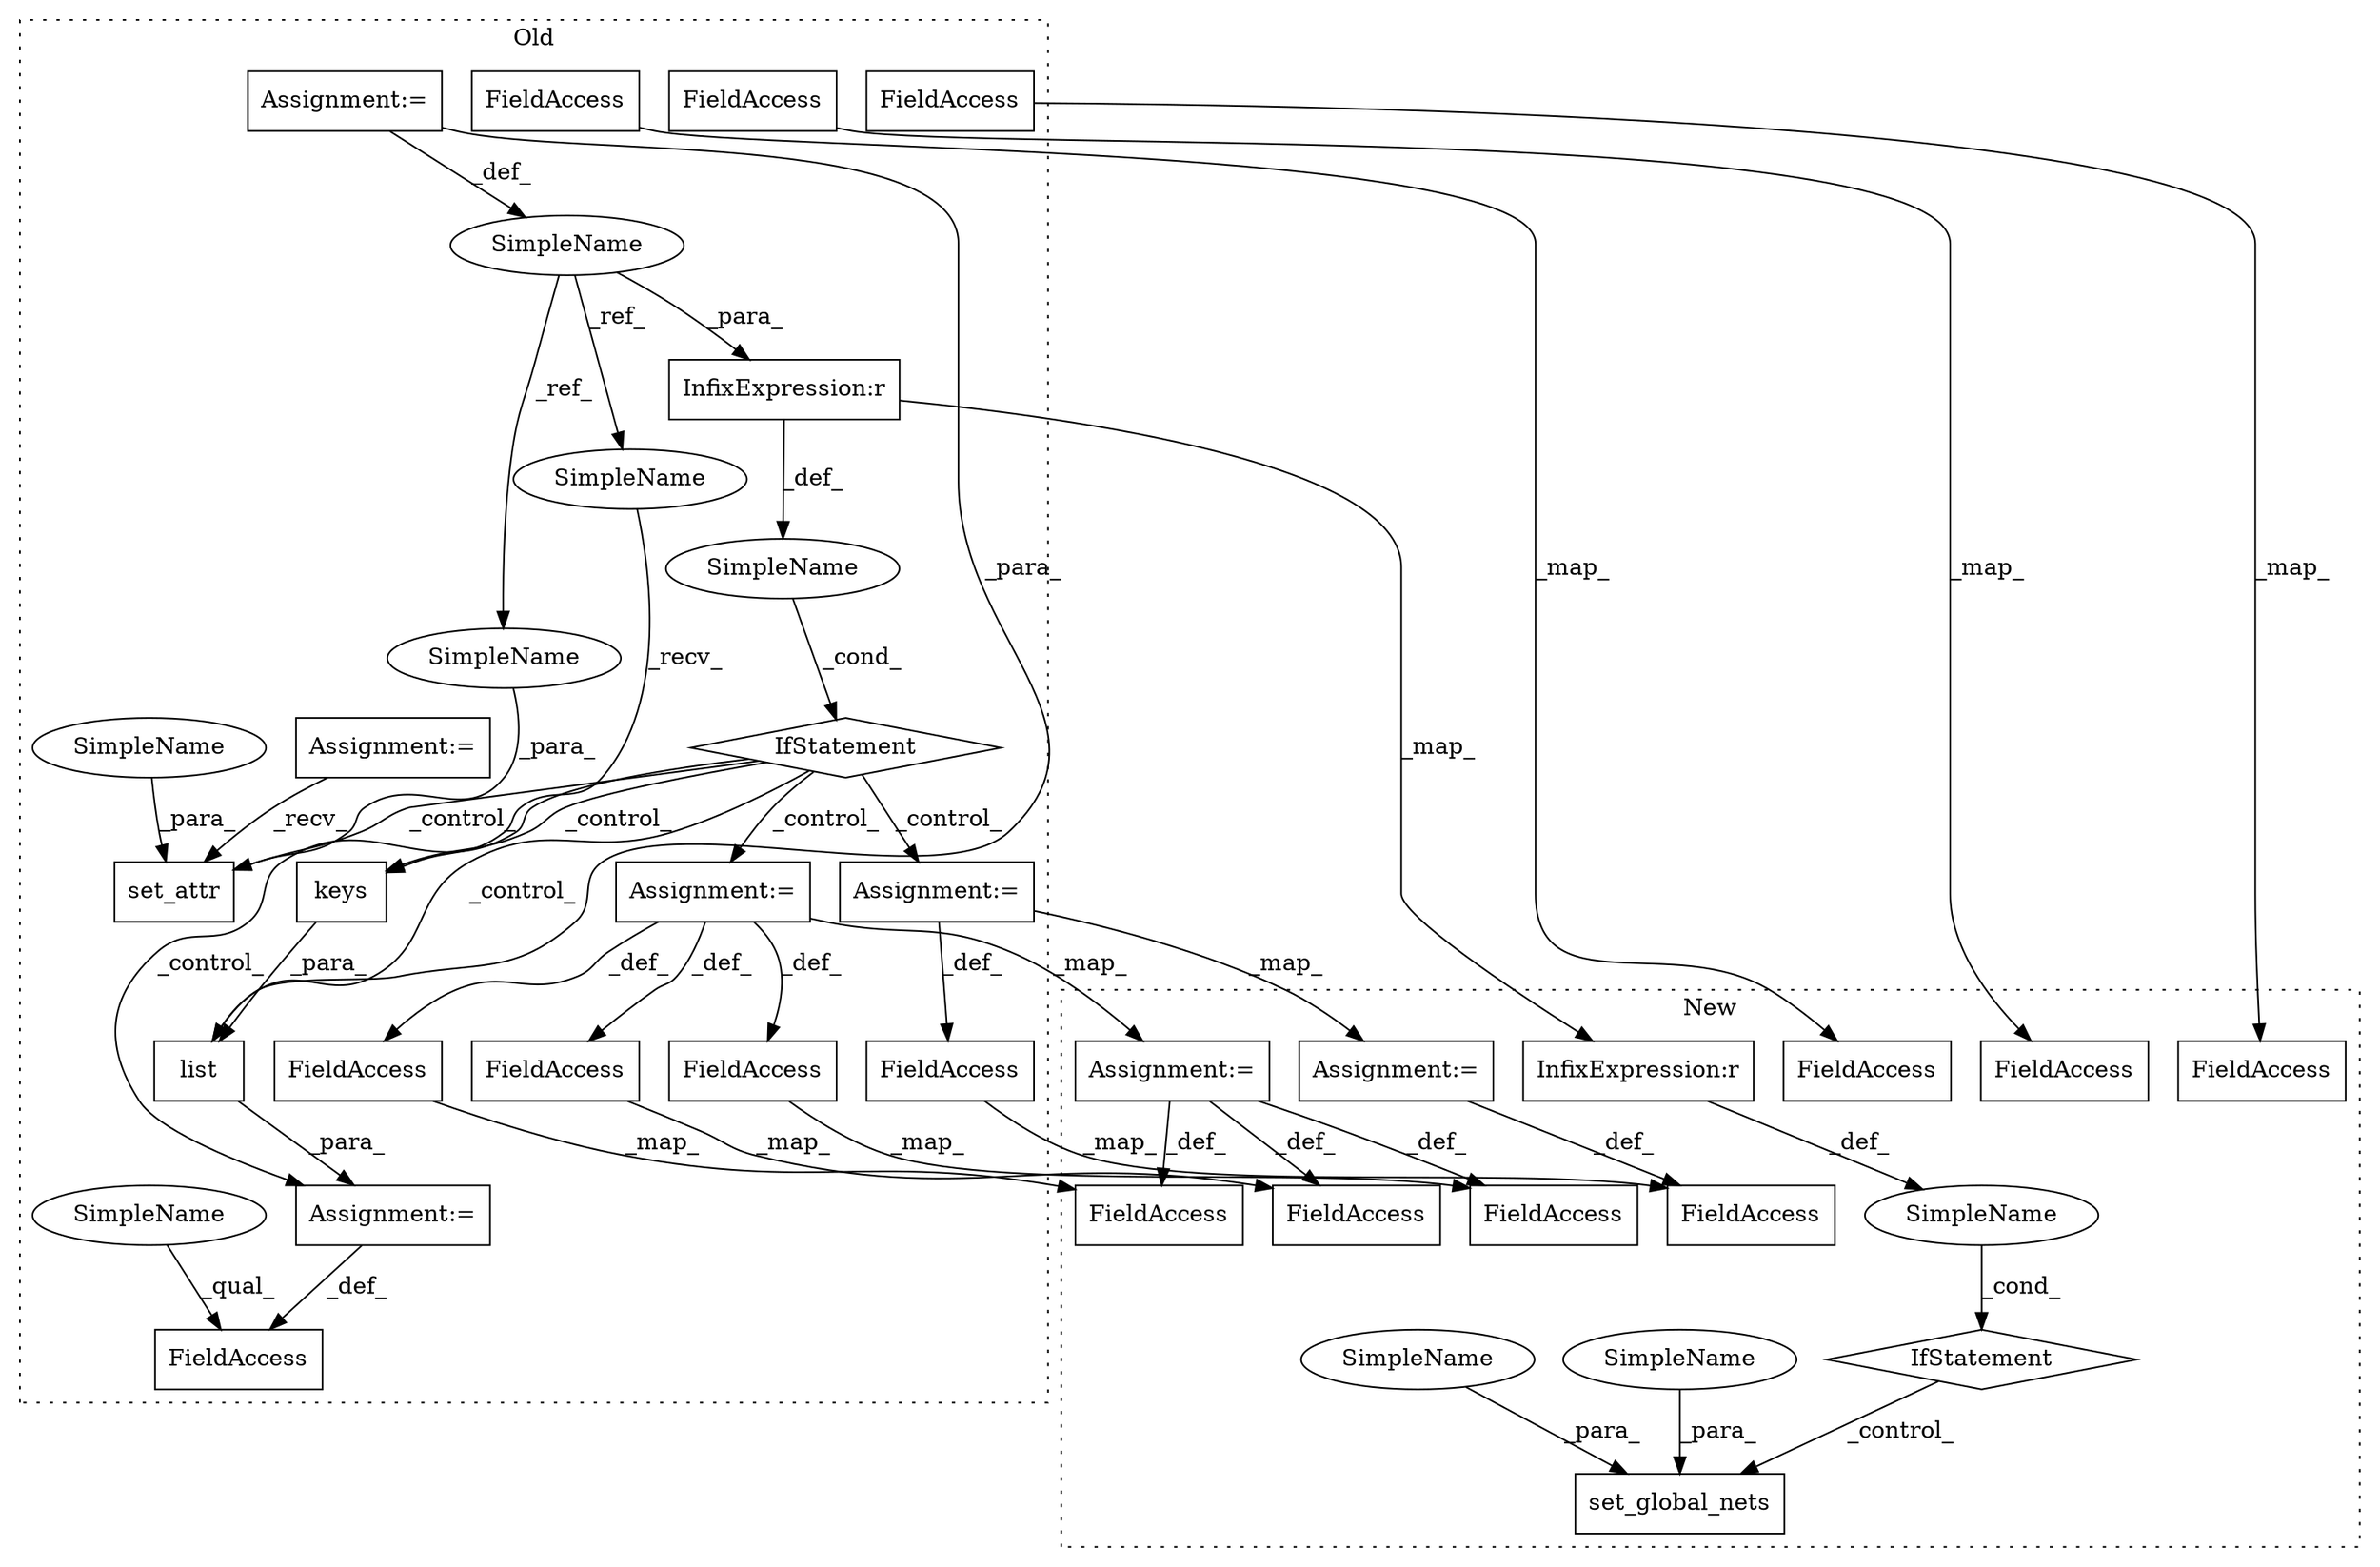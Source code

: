 digraph G {
subgraph cluster0 {
1 [label="set_attr" a="32" s="1247,1272" l="9,1" shape="box"];
3 [label="IfStatement" a="25" s="968,991" l="4,2" shape="diamond"];
4 [label="SimpleName" a="42" s="" l="" shape="ellipse"];
5 [label="Assignment:=" a="7" s="1295" l="1" shape="box"];
7 [label="SimpleName" a="42" s="502" l="11" shape="ellipse"];
8 [label="keys" a="32" s="1313" l="6" shape="box"];
10 [label="InfixExpression:r" a="27" s="983" l="4" shape="box"];
11 [label="FieldAccess" a="22" s="1281" l="14" shape="box"];
13 [label="list" a="32" s="1296,1319" l="5,1" shape="box"];
14 [label="Assignment:=" a="7" s="488" l="4" shape="box"];
15 [label="Assignment:=" a="7" s="502" l="11" shape="box"];
17 [label="FieldAccess" a="22" s="1397" l="17" shape="box"];
18 [label="FieldAccess" a="22" s="1332" l="10" shape="box"];
20 [label="Assignment:=" a="7" s="1060" l="1" shape="box"];
23 [label="FieldAccess" a="22" s="1052" l="8" shape="box"];
25 [label="FieldAccess" a="22" s="1173" l="14" shape="box"];
27 [label="Assignment:=" a="7" s="1187" l="1" shape="box"];
28 [label="FieldAccess" a="22" s="1109" l="15" shape="box"];
31 [label="FieldAccess" a="22" s="1512" l="15" shape="box"];
33 [label="FieldAccess" a="22" s="1549" l="13" shape="box"];
34 [label="SimpleName" a="42" s="1261" l="11" shape="ellipse"];
35 [label="SimpleName" a="42" s="1301" l="11" shape="ellipse"];
36 [label="SimpleName" a="42" s="1281" l="4" shape="ellipse"];
37 [label="SimpleName" a="42" s="1256" l="4" shape="ellipse"];
label = "Old";
style="dotted";
}
subgraph cluster1 {
2 [label="IfStatement" a="25" s="1302,1325" l="4,2" shape="diamond"];
6 [label="set_global_nets" a="32" s="1344,1376" l="16,1" shape="box"];
9 [label="InfixExpression:r" a="27" s="1317" l="4" shape="box"];
12 [label="SimpleName" a="42" s="" l="" shape="ellipse"];
16 [label="FieldAccess" a="22" s="1214" l="17" shape="box"];
19 [label="FieldAccess" a="22" s="1149" l="10" shape="box"];
21 [label="Assignment:=" a="7" s="987" l="1" shape="box"];
22 [label="FieldAccess" a="22" s="979" l="8" shape="box"];
24 [label="FieldAccess" a="22" s="1096" l="14" shape="box"];
26 [label="Assignment:=" a="7" s="1110" l="1" shape="box"];
29 [label="FieldAccess" a="22" s="1034" l="15" shape="box"];
30 [label="FieldAccess" a="22" s="1416" l="15" shape="box"];
32 [label="FieldAccess" a="22" s="1453" l="13" shape="box"];
38 [label="SimpleName" a="42" s="1360" l="4" shape="ellipse"];
39 [label="SimpleName" a="42" s="1365" l="11" shape="ellipse"];
label = "New";
style="dotted";
}
2 -> 6 [label="_control_"];
3 -> 20 [label="_control_"];
3 -> 1 [label="_control_"];
3 -> 13 [label="_control_"];
3 -> 27 [label="_control_"];
3 -> 8 [label="_control_"];
3 -> 5 [label="_control_"];
4 -> 3 [label="_cond_"];
5 -> 11 [label="_def_"];
7 -> 34 [label="_ref_"];
7 -> 35 [label="_ref_"];
7 -> 10 [label="_para_"];
8 -> 13 [label="_para_"];
9 -> 12 [label="_def_"];
10 -> 9 [label="_map_"];
10 -> 4 [label="_def_"];
12 -> 2 [label="_cond_"];
13 -> 5 [label="_para_"];
14 -> 1 [label="_recv_"];
15 -> 13 [label="_para_"];
15 -> 7 [label="_def_"];
17 -> 16 [label="_map_"];
18 -> 19 [label="_map_"];
20 -> 18 [label="_def_"];
20 -> 17 [label="_def_"];
20 -> 21 [label="_map_"];
20 -> 23 [label="_def_"];
21 -> 22 [label="_def_"];
21 -> 16 [label="_def_"];
21 -> 19 [label="_def_"];
23 -> 22 [label="_map_"];
25 -> 24 [label="_map_"];
26 -> 24 [label="_def_"];
27 -> 26 [label="_map_"];
27 -> 25 [label="_def_"];
28 -> 29 [label="_map_"];
31 -> 30 [label="_map_"];
33 -> 32 [label="_map_"];
34 -> 1 [label="_para_"];
35 -> 8 [label="_recv_"];
36 -> 11 [label="_qual_"];
37 -> 1 [label="_para_"];
38 -> 6 [label="_para_"];
39 -> 6 [label="_para_"];
}